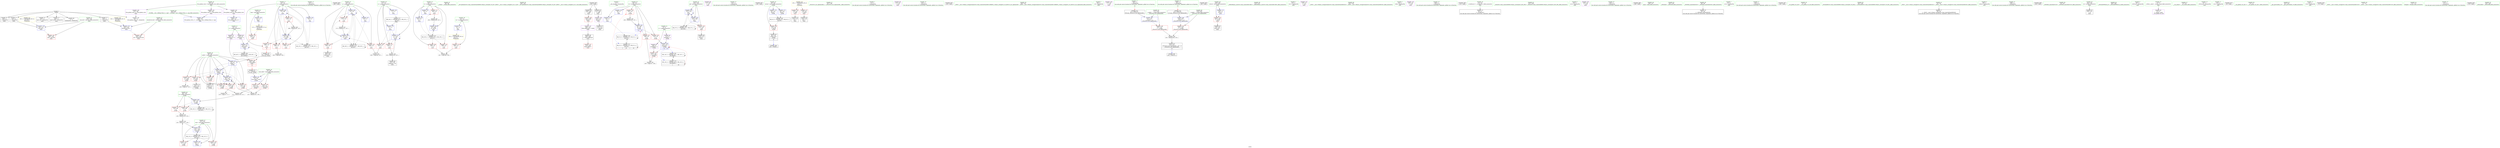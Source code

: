 digraph "SVFG" {
	label="SVFG";

	Node0x55aaa9dd0170 [shape=record,color=grey,label="{NodeID: 0\nNullPtr}"];
	Node0x55aaa9dd0170 -> Node0x55aaa9efd360[style=solid];
	Node0x55aaa9dd0170 -> Node0x55aaa9efd460[style=solid];
	Node0x55aaa9dd0170 -> Node0x55aaa9efd530[style=solid];
	Node0x55aaa9dd0170 -> Node0x55aaa9efd600[style=solid];
	Node0x55aaa9dd0170 -> Node0x55aaa9efd6d0[style=solid];
	Node0x55aaa9dd0170 -> Node0x55aaa9efd7a0[style=solid];
	Node0x55aaa9dd0170 -> Node0x55aaa9f03070[style=solid];
	Node0x55aaa9f09d70 [shape=record,color=grey,label="{NodeID: 263\n138 = cmp(137, 107, )\n}"];
	Node0x55aaa9f040e0 [shape=record,color=blue,label="{NodeID: 180\n15\<--246\ni\<--\nmain\n}"];
	Node0x55aaa9f040e0 -> Node0x55aaa9efbdf0[style=dashed];
	Node0x55aaa9f040e0 -> Node0x55aaa9efbec0[style=dashed];
	Node0x55aaa9f040e0 -> Node0x55aaa9f00a30[style=dashed];
	Node0x55aaa9f040e0 -> Node0x55aaa9f00b00[style=dashed];
	Node0x55aaa9f040e0 -> Node0x55aaa9f044f0[style=dashed];
	Node0x55aaa9f040e0 -> Node0x55aaa9f14290[style=dashed];
	Node0x55aaa9efb060 [shape=record,color=purple,label="{NodeID: 97\n263\<--23\narrayidx22\<--x\nmain\n}"];
	Node0x55aaa9efb060 -> Node0x55aaa9f02500[style=solid];
	Node0x55aaa9eed790 [shape=record,color=green,label="{NodeID: 14\n107\<--1\n\<--dummyObj\nCan only get source location for instruction, argument, global var or function.}"];
	Node0x55aaa9f31020 [shape=record,color=black,label="{NodeID: 360\n280 = PHI()\n}"];
	Node0x55aaa9f14790 [shape=record,color=black,label="{NodeID: 277\nMR_24V_2 = PHI(MR_24V_4, MR_24V_1, )\npts\{18 \}\n}"];
	Node0x55aaa9f14790 -> Node0x55aaa9f03cd0[style=dashed];
	Node0x55aaa9efbc50 [shape=record,color=red,label="{NodeID: 111\n293\<--10\n\<--ti\nmain\n}"];
	Node0x55aaa9efbc50 -> Node0x55aaa9f09a70[style=solid];
	Node0x55aaa9ef9c80 [shape=record,color=green,label="{NodeID: 28\n17\<--18\nn\<--n_field_insensitive\nGlob }"];
	Node0x55aaa9ef9c80 -> Node0x55aaa9f00bd0[style=solid];
	Node0x55aaa9ef9c80 -> Node0x55aaa9f00ca0[style=solid];
	Node0x55aaa9ef9c80 -> Node0x55aaa9f02a70[style=solid];
	Node0x55aaa9ef9c80 -> Node0x55aaa9f03cd0[style=solid];
	Node0x55aaa9ef9c80 -> Node0x55aaa9f03da0[style=solid];
	Node0x55aaa9f01250 [shape=record,color=red,label="{NodeID: 125\n271\<--25\n\<--j\nmain\n}"];
	Node0x55aaa9f01250 -> Node0x55aaa9f08cf0[style=solid];
	Node0x55aaa9efaa80 [shape=record,color=green,label="{NodeID: 42\n88\<--89\n_Z2okii\<--_Z2okii_field_insensitive\n}"];
	Node0x55aaa9f01db0 [shape=record,color=red,label="{NodeID: 139\n127\<--101\n\<--sum\n_Z2okii\n}"];
	Node0x55aaa9f01db0 -> Node0x55aaa9f08e70[style=solid];
	Node0x55aaa9efc6c0 [shape=record,color=green,label="{NodeID: 56\n184\<--185\n_ZSt7getlineIcSt11char_traitsIcESaIcEERSt13basic_istreamIT_T0_ES7_RNSt7__cxx1112basic_stringIS4_S5_T1_EE\<--_ZSt7getlineIcSt11char_traitsIcESaIcEERSt13basic_istreamIT_T0_ES7_RNSt7__cxx1112basic_stringIS4_S5_T1_EE_field_insensitive\n}"];
	Node0x55aaa9f1f100 [shape=record,color=yellow,style=double,label="{NodeID: 319\n27V_1 = ENCHI(MR_27V_0)\npts\{22 \}\nFun[main]}"];
	Node0x55aaa9f1f100 -> Node0x55aaa9f00fe0[style=dashed];
	Node0x55aaa9f02970 [shape=record,color=blue,label="{NodeID: 153\n15\<--11\ni\<--\nGlob }"];
	Node0x55aaa9f02970 -> Node0x55aaa9f14290[style=dashed];
	Node0x55aaa9efd460 [shape=record,color=black,label="{NodeID: 70\n226\<--3\n\<--dummyVal\nmain\n}"];
	Node0x55aaa9f03650 [shape=record,color=blue,label="{NodeID: 167\n101\<--128\nsum\<--add\n_Z2okii\n}"];
	Node0x55aaa9f03650 -> Node0x55aaa9f16f90[style=dashed];
	Node0x55aaa9efe050 [shape=record,color=black,label="{NodeID: 84\n206\<--205\n\<--call6\nmain\n}"];
	Node0x55aaa9efe050 -> Node0x55aaa9f02360[style=solid];
	Node0x55aaa9eec950 [shape=record,color=green,label="{NodeID: 1\n7\<--1\n__dso_handle\<--dummyObj\nGlob }"];
	Node0x55aaa9f09ef0 [shape=record,color=grey,label="{NodeID: 264\n149 = cmp(147, 148, )\n}"];
	Node0x55aaa9f041b0 [shape=record,color=blue,label="{NodeID: 181\n167\<--253\npd\<--\nmain\n}"];
	Node0x55aaa9f041b0 -> Node0x55aaa9f02290[style=dashed];
	Node0x55aaa9f041b0 -> Node0x55aaa9f041b0[style=dashed];
	Node0x55aaa9f041b0 -> Node0x55aaa9f04350[style=dashed];
	Node0x55aaa9f041b0 -> Node0x55aaa9f15690[style=dashed];
	Node0x55aaa9efb130 [shape=record,color=purple,label="{NodeID: 98\n171\<--30\n\<--.str\nmain\n}"];
	Node0x55aaa9eedc60 [shape=record,color=green,label="{NodeID: 15\n141\<--1\n\<--dummyObj\nCan only get source location for instruction, argument, global var or function.}"];
	Node0x55aaa9f310f0 [shape=record,color=black,label="{NodeID: 361\n180 = PHI()\n}"];
	Node0x55aaa9f14c90 [shape=record,color=black,label="{NodeID: 278\nMR_2V_3 = PHI(MR_2V_8, MR_2V_2, )\npts\{20 \}\n}"];
	Node0x55aaa9f14c90 -> Node0x55aaa9f12e90[style=dashed];
	Node0x55aaa9f14c90 -> Node0x55aaa9f14c90[style=dashed];
	Node0x55aaa9efbd20 [shape=record,color=red,label="{NodeID: 112\n190\<--13\n\<--ca\nmain\n}"];
	Node0x55aaa9efbd20 -> Node0x55aaa9f0a1f0[style=solid];
	Node0x55aaa9ef9d80 [shape=record,color=green,label="{NodeID: 29\n19\<--20\ntt\<--tt_field_insensitive\nGlob }"];
	Node0x55aaa9ef9d80 -> Node0x55aaa9f00d70[style=solid];
	Node0x55aaa9ef9d80 -> Node0x55aaa9f00e40[style=solid];
	Node0x55aaa9ef9d80 -> Node0x55aaa9f00f10[style=solid];
	Node0x55aaa9ef9d80 -> Node0x55aaa9f02b70[style=solid];
	Node0x55aaa9ef9d80 -> Node0x55aaa9f03310[style=solid];
	Node0x55aaa9ef9d80 -> Node0x55aaa9f03b30[style=solid];
	Node0x55aaa9f19690 [shape=record,color=black,label="{NodeID: 292\nMR_4V_3 = PHI(MR_4V_4, MR_4V_2, )\npts\{94 \}\n}"];
	Node0x55aaa9f19690 -> Node0x55aaa9f014c0[style=dashed];
	Node0x55aaa9f01320 [shape=record,color=red,label="{NodeID: 126\n170\<--34\n\<--stdin\nmain\n}"];
	Node0x55aaa9f01320 -> Node0x55aaa9efdeb0[style=solid];
	Node0x55aaa9efab80 [shape=record,color=green,label="{NodeID: 43\n93\<--94\nretval\<--retval_field_insensitive\n_Z2okii\n}"];
	Node0x55aaa9efab80 -> Node0x55aaa9f014c0[style=solid];
	Node0x55aaa9efab80 -> Node0x55aaa9f038c0[style=solid];
	Node0x55aaa9efab80 -> Node0x55aaa9f03990[style=solid];
	Node0x55aaa9f01e80 [shape=record,color=red,label="{NodeID: 140\n135\<--101\n\<--sum\n_Z2okii\n}"];
	Node0x55aaa9f01e80 -> Node0x55aaa9f037f0[style=solid];
	Node0x55aaa9efc7c0 [shape=record,color=green,label="{NodeID: 57\n197\<--198\n_ZStorSt13_Ios_OpenmodeS_\<--_ZStorSt13_Ios_OpenmodeS__field_insensitive\n}"];
	Node0x55aaa9f02a70 [shape=record,color=blue,label="{NodeID: 154\n17\<--11\nn\<--\nGlob }"];
	Node0x55aaa9f02a70 -> Node0x55aaa9f14790[style=dashed];
	Node0x55aaa9efd530 [shape=record,color=black,label="{NodeID: 71\n227\<--3\n\<--dummyVal\nmain\n}"];
	Node0x55aaa9efd530 -> Node0x55aaa9f03f40[style=solid];
	Node0x55aaa9f03720 [shape=record,color=blue,label="{NodeID: 168\n95\<--132\nr.addr\<--div\n_Z2okii\n}"];
	Node0x55aaa9f03720 -> Node0x55aaa9f01660[style=dashed];
	Node0x55aaa9f03720 -> Node0x55aaa9f01730[style=dashed];
	Node0x55aaa9f03720 -> Node0x55aaa9f01800[style=dashed];
	Node0x55aaa9f03720 -> Node0x55aaa9f03720[style=dashed];
	Node0x55aaa9f03720 -> Node0x55aaa9f037f0[style=dashed];
	Node0x55aaa9efe120 [shape=record,color=black,label="{NodeID: 85\n211\<--205\n\<--call6\nmain\n}"];
	Node0x55aaa9efe120 -> Node0x55aaa9efb9e0[style=solid];
	Node0x55aaa9eda210 [shape=record,color=green,label="{NodeID: 2\n11\<--1\n\<--dummyObj\nCan only get source location for instruction, argument, global var or function.}"];
	Node0x55aaa9f0a070 [shape=record,color=grey,label="{NodeID: 265\n258 = cmp(256, 257, )\n}"];
	Node0x55aaa9f04280 [shape=record,color=blue,label="{NodeID: 182\n25\<--107\nj\<--\nmain\n}"];
	Node0x55aaa9f04280 -> Node0x55aaa9f010b0[style=dashed];
	Node0x55aaa9f04280 -> Node0x55aaa9f01180[style=dashed];
	Node0x55aaa9f04280 -> Node0x55aaa9f01250[style=dashed];
	Node0x55aaa9f04280 -> Node0x55aaa9f04280[style=dashed];
	Node0x55aaa9f04280 -> Node0x55aaa9f04420[style=dashed];
	Node0x55aaa9f04280 -> Node0x55aaa9f15190[style=dashed];
	Node0x55aaa9efb200 [shape=record,color=purple,label="{NodeID: 99\n172\<--32\n\<--.str.2\nmain\n}"];
	Node0x55aaa9eedd30 [shape=record,color=green,label="{NodeID: 16\n152\<--1\n\<--dummyObj\nCan only get source location for instruction, argument, global var or function.}"];
	Node0x55aaa9f311c0 [shape=record,color=black,label="{NodeID: 362\n183 = PHI()\n}"];
	Node0x55aaa9f15190 [shape=record,color=black,label="{NodeID: 279\nMR_29V_2 = PHI(MR_29V_7, MR_29V_1, )\npts\{26 \}\n}"];
	Node0x55aaa9f15190 -> Node0x55aaa9f04280[style=dashed];
	Node0x55aaa9f15190 -> Node0x55aaa9f15190[style=dashed];
	Node0x55aaa9efbdf0 [shape=record,color=red,label="{NodeID: 113\n248\<--15\n\<--i\nmain\n}"];
	Node0x55aaa9efbdf0 -> Node0x55aaa9f09bf0[style=solid];
	Node0x55aaa9ef9e80 [shape=record,color=green,label="{NodeID: 30\n21\<--22\ntmp\<--tmp_field_insensitive\nGlob }"];
	Node0x55aaa9ef9e80 -> Node0x55aaa9f00fe0[style=solid];
	Node0x55aaa9ef9e80 -> Node0x55aaa9f02c70[style=solid];
	Node0x55aaa9f013f0 [shape=record,color=red,label="{NodeID: 127\n176\<--39\n\<--stdout\nmain\n}"];
	Node0x55aaa9f013f0 -> Node0x55aaa9efdf80[style=solid];
	Node0x55aaa9efac50 [shape=record,color=green,label="{NodeID: 44\n95\<--96\nr.addr\<--r.addr_field_insensitive\n_Z2okii\n}"];
	Node0x55aaa9efac50 -> Node0x55aaa9f01590[style=solid];
	Node0x55aaa9efac50 -> Node0x55aaa9f01660[style=solid];
	Node0x55aaa9efac50 -> Node0x55aaa9f01730[style=solid];
	Node0x55aaa9efac50 -> Node0x55aaa9f01800[style=solid];
	Node0x55aaa9efac50 -> Node0x55aaa9f018d0[style=solid];
	Node0x55aaa9efac50 -> Node0x55aaa9f019a0[style=solid];
	Node0x55aaa9efac50 -> Node0x55aaa9f03170[style=solid];
	Node0x55aaa9efac50 -> Node0x55aaa9f03720[style=solid];
	Node0x55aaa9efac50 -> Node0x55aaa9f037f0[style=solid];
	Node0x55aaa9f01f50 [shape=record,color=red,label="{NodeID: 141\n147\<--146\n\<--arrayidx3\n_Z2okii\n}"];
	Node0x55aaa9f01f50 -> Node0x55aaa9f09ef0[style=solid];
	Node0x55aaa9efc8c0 [shape=record,color=green,label="{NodeID: 58\n200\<--201\n_ZNSt7__cxx1118basic_stringstreamIcSt11char_traitsIcESaIcEEC1ERKNS_12basic_stringIcS2_S3_EESt13_Ios_Openmode\<--_ZNSt7__cxx1118basic_stringstreamIcSt11char_traitsIcESaIcEEC1ERKNS_12basic_stringIcS2_S3_EESt13_Ios_Openmode_field_insensitive\n}"];
	Node0x55aaa9f02b70 [shape=record,color=blue,label="{NodeID: 155\n19\<--11\ntt\<--\nGlob }"];
	Node0x55aaa9f02b70 -> Node0x55aaa9f03b30[style=dashed];
	Node0x55aaa9efd600 [shape=record,color=black,label="{NodeID: 72\n229\<--3\n\<--dummyVal\nmain\n}"];
	Node0x55aaa9efd600 -> Node0x55aaa9f04010[style=solid];
	Node0x55aaa9f08cf0 [shape=record,color=grey,label="{NodeID: 252\n272 = Binary(271, 107, )\n}"];
	Node0x55aaa9f08cf0 -> Node0x55aaa9f04420[style=solid];
	Node0x55aaa9f037f0 [shape=record,color=blue,label="{NodeID: 169\n95\<--135\nr.addr\<--\n_Z2okii\n}"];
	Node0x55aaa9f037f0 -> Node0x55aaa9f01590[style=dashed];
	Node0x55aaa9f037f0 -> Node0x55aaa9f01660[style=dashed];
	Node0x55aaa9f037f0 -> Node0x55aaa9f01730[style=dashed];
	Node0x55aaa9f037f0 -> Node0x55aaa9f01800[style=dashed];
	Node0x55aaa9f037f0 -> Node0x55aaa9f018d0[style=dashed];
	Node0x55aaa9f037f0 -> Node0x55aaa9f019a0[style=dashed];
	Node0x55aaa9f037f0 -> Node0x55aaa9f03720[style=dashed];
	Node0x55aaa9f037f0 -> Node0x55aaa9f037f0[style=dashed];
	Node0x55aaa9efe1f0 [shape=record,color=black,label="{NodeID: 86\n209\<--208\n\<--vbase.offset.ptr\nmain\n}"];
	Node0x55aaa9efe1f0 -> Node0x55aaa9f02430[style=solid];
	Node0x55aaa9eda2a0 [shape=record,color=green,label="{NodeID: 3\n30\<--1\n.str\<--dummyObj\nGlob }"];
	Node0x55aaa9f0a1f0 [shape=record,color=grey,label="{NodeID: 266\n191 = cmp(189, 190, )\n}"];
	Node0x55aaa9f04350 [shape=record,color=blue,label="{NodeID: 183\n167\<--268\npd\<--\nmain\n}"];
	Node0x55aaa9f04350 -> Node0x55aaa9f02290[style=dashed];
	Node0x55aaa9f04350 -> Node0x55aaa9f041b0[style=dashed];
	Node0x55aaa9f04350 -> Node0x55aaa9f15690[style=dashed];
	Node0x55aaa9efb2d0 [shape=record,color=purple,label="{NodeID: 100\n177\<--35\n\<--.str.3\nmain\n}"];
	Node0x55aaa9eede00 [shape=record,color=green,label="{NodeID: 17\n195\<--1\n\<--dummyObj\nCan only get source location for instruction, argument, global var or function.|{<s0>10}}"];
	Node0x55aaa9eede00:s0 -> Node0x55aaa9f31d00[style=solid,color=red];
	Node0x55aaa9f31290 [shape=record,color=black,label="{NodeID: 363\n193 = PHI()\n}"];
	Node0x55aaa9f15690 [shape=record,color=black,label="{NodeID: 280\nMR_37V_2 = PHI(MR_37V_7, MR_37V_1, )\npts\{168 \}\n}"];
	Node0x55aaa9f15690 -> Node0x55aaa9f041b0[style=dashed];
	Node0x55aaa9f15690 -> Node0x55aaa9f15690[style=dashed];
	Node0x55aaa9efbec0 [shape=record,color=red,label="{NodeID: 114\n260\<--15\n\<--i\nmain\n|{<s0>18}}"];
	Node0x55aaa9efbec0:s0 -> Node0x55aaa9f319f0[style=solid,color=red];
	Node0x55aaa9ef9f80 [shape=record,color=green,label="{NodeID: 31\n23\<--24\nx\<--x_field_insensitive\nGlob }"];
	Node0x55aaa9ef9f80 -> Node0x55aaa9efaf90[style=solid];
	Node0x55aaa9ef9f80 -> Node0x55aaa9efb060[style=solid];
	Node0x55aaa9f014c0 [shape=record,color=red,label="{NodeID: 128\n154\<--93\n\<--retval\n_Z2okii\n}"];
	Node0x55aaa9f014c0 -> Node0x55aaa9efdd10[style=solid];
	Node0x55aaa9efad20 [shape=record,color=green,label="{NodeID: 45\n97\<--98\nbase.addr\<--base.addr_field_insensitive\n_Z2okii\n}"];
	Node0x55aaa9efad20 -> Node0x55aaa9f01a70[style=solid];
	Node0x55aaa9efad20 -> Node0x55aaa9f01b40[style=solid];
	Node0x55aaa9efad20 -> Node0x55aaa9f03240[style=solid];
	Node0x55aaa9f02020 [shape=record,color=red,label="{NodeID: 142\n297\<--159\n\<--retval\nmain\n}"];
	Node0x55aaa9f02020 -> Node0x55aaa9efe600[style=solid];
	Node0x55aaa9efc9c0 [shape=record,color=green,label="{NodeID: 59\n215\<--216\n_ZNKSt9basic_iosIcSt11char_traitsIcEEcvbEv\<--_ZNKSt9basic_iosIcSt11char_traitsIcEEcvbEv_field_insensitive\n}"];
	Node0x55aaa9f1f3a0 [shape=record,color=yellow,style=double,label="{NodeID: 322\n33V_1 = ENCHI(MR_33V_0)\npts\{164 \}\nFun[main]}"];
	Node0x55aaa9f1f3a0 -> Node0x55aaa9f03f40[style=dashed];
	Node0x55aaa9f02c70 [shape=record,color=blue,label="{NodeID: 156\n21\<--11\ntmp\<--\nGlob }"];
	Node0x55aaa9f02c70 -> Node0x55aaa9f1f100[style=dashed];
	Node0x55aaa9efd6d0 [shape=record,color=black,label="{NodeID: 73\n301\<--3\nlpad.val\<--dummyVal\nmain\n}"];
	Node0x55aaa9f08e70 [shape=record,color=grey,label="{NodeID: 253\n128 = Binary(127, 126, )\n}"];
	Node0x55aaa9f08e70 -> Node0x55aaa9f03650[style=solid];
	Node0x55aaa9f038c0 [shape=record,color=blue,label="{NodeID: 170\n93\<--141\nretval\<--\n_Z2okii\n}"];
	Node0x55aaa9f038c0 -> Node0x55aaa9f19690[style=dashed];
	Node0x55aaa9efe2c0 [shape=record,color=black,label="{NodeID: 87\n213\<--212\n\<--add.ptr\nmain\n}"];
	Node0x55aaa9eec710 [shape=record,color=green,label="{NodeID: 4\n32\<--1\n.str.2\<--dummyObj\nGlob }"];
	Node0x55aaa9f0a370 [shape=record,color=grey,label="{NodeID: 267\n118 = cmp(117, 11, )\n}"];
	Node0x55aaa9f04420 [shape=record,color=blue,label="{NodeID: 184\n25\<--272\nj\<--inc25\nmain\n}"];
	Node0x55aaa9f04420 -> Node0x55aaa9f010b0[style=dashed];
	Node0x55aaa9f04420 -> Node0x55aaa9f01180[style=dashed];
	Node0x55aaa9f04420 -> Node0x55aaa9f01250[style=dashed];
	Node0x55aaa9f04420 -> Node0x55aaa9f04280[style=dashed];
	Node0x55aaa9f04420 -> Node0x55aaa9f04420[style=dashed];
	Node0x55aaa9f04420 -> Node0x55aaa9f15190[style=dashed];
	Node0x55aaa9efb3a0 [shape=record,color=purple,label="{NodeID: 101\n178\<--37\n\<--.str.4\nmain\n}"];
	Node0x55aaa9eeded0 [shape=record,color=green,label="{NodeID: 18\n196\<--1\n\<--dummyObj\nCan only get source location for instruction, argument, global var or function.|{<s0>10}}"];
	Node0x55aaa9eeded0:s0 -> Node0x55aaa9f31e40[style=solid,color=red];
	Node0x55aaa9f31390 [shape=record,color=black,label="{NodeID: 364\n194 = PHI(314, )\n}"];
	Node0x55aaa9f15b90 [shape=record,color=black,label="{NodeID: 281\nMR_14V_2 = PHI(MR_14V_7, MR_14V_1, )\npts\{90000 \}\n}"];
	Node0x55aaa9f15b90 -> Node0x55aaa9f13890[style=dashed];
	Node0x55aaa9f15b90 -> Node0x55aaa9f15b90[style=dashed];
	Node0x55aaa9f00a30 [shape=record,color=red,label="{NodeID: 115\n278\<--15\n\<--i\nmain\n}"];
	Node0x55aaa9efa080 [shape=record,color=green,label="{NodeID: 32\n25\<--26\nj\<--j_field_insensitive\nGlob }"];
	Node0x55aaa9efa080 -> Node0x55aaa9f010b0[style=solid];
	Node0x55aaa9efa080 -> Node0x55aaa9f01180[style=solid];
	Node0x55aaa9efa080 -> Node0x55aaa9f01250[style=solid];
	Node0x55aaa9efa080 -> Node0x55aaa9f02d70[style=solid];
	Node0x55aaa9efa080 -> Node0x55aaa9f04280[style=solid];
	Node0x55aaa9efa080 -> Node0x55aaa9f04420[style=solid];
	Node0x55aaa9f01590 [shape=record,color=red,label="{NodeID: 129\n111\<--95\n\<--r.addr\n_Z2okii\n}"];
	Node0x55aaa9f01590 -> Node0x55aaa9efdb70[style=solid];
	Node0x55aaa9efadf0 [shape=record,color=green,label="{NodeID: 46\n99\<--100\nk\<--k_field_insensitive\n_Z2okii\n}"];
	Node0x55aaa9efadf0 -> Node0x55aaa9f01c10[style=solid];
	Node0x55aaa9efadf0 -> Node0x55aaa9f01ce0[style=solid];
	Node0x55aaa9efadf0 -> Node0x55aaa9f03580[style=solid];
	Node0x55aaa9f020f0 [shape=record,color=red,label="{NodeID: 143\n299\<--163\nexn\<--exn.slot\nmain\n}"];
	Node0x55aaa9efcac0 [shape=record,color=green,label="{NodeID: 60\n232\<--233\n_ZNSt7__cxx1118basic_stringstreamIcSt11char_traitsIcESaIcEED1Ev\<--_ZNSt7__cxx1118basic_stringstreamIcSt11char_traitsIcESaIcEED1Ev_field_insensitive\n}"];
	Node0x55aaa9f1f480 [shape=record,color=yellow,style=double,label="{NodeID: 323\n35V_1 = ENCHI(MR_35V_0)\npts\{166 \}\nFun[main]}"];
	Node0x55aaa9f1f480 -> Node0x55aaa9f04010[style=dashed];
	Node0x55aaa9f02d70 [shape=record,color=blue,label="{NodeID: 157\n25\<--11\nj\<--\nGlob }"];
	Node0x55aaa9f02d70 -> Node0x55aaa9f15190[style=dashed];
	Node0x55aaa9efd7a0 [shape=record,color=black,label="{NodeID: 74\n302\<--3\nlpad.val38\<--dummyVal\nmain\n}"];
	Node0x55aaa9f08ff0 [shape=record,color=grey,label="{NodeID: 254\n122 = Binary(120, 121, )\n}"];
	Node0x55aaa9f08ff0 -> Node0x55aaa9f03580[style=solid];
	Node0x55aaa9f03990 [shape=record,color=blue,label="{NodeID: 171\n93\<--152\nretval\<--\n_Z2okii\n}"];
	Node0x55aaa9f03990 -> Node0x55aaa9f19690[style=dashed];
	Node0x55aaa9efe390 [shape=record,color=black,label="{NodeID: 88\n222\<--220\nidxprom\<--inc\nmain\n}"];
	Node0x55aaa9eec7a0 [shape=record,color=green,label="{NodeID: 5\n34\<--1\nstdin\<--dummyObj\nGlob }"];
	Node0x55aaa9f044f0 [shape=record,color=blue,label="{NodeID: 185\n15\<--288\ni\<--inc33\nmain\n}"];
	Node0x55aaa9f044f0 -> Node0x55aaa9efbdf0[style=dashed];
	Node0x55aaa9f044f0 -> Node0x55aaa9efbec0[style=dashed];
	Node0x55aaa9f044f0 -> Node0x55aaa9f00a30[style=dashed];
	Node0x55aaa9f044f0 -> Node0x55aaa9f00b00[style=dashed];
	Node0x55aaa9f044f0 -> Node0x55aaa9f044f0[style=dashed];
	Node0x55aaa9f044f0 -> Node0x55aaa9f14290[style=dashed];
	Node0x55aaa9efb470 [shape=record,color=purple,label="{NodeID: 102\n235\<--42\n\<--.str.5\nmain\n}"];
	Node0x55aaa9ef9540 [shape=record,color=green,label="{NodeID: 19\n246\<--1\n\<--dummyObj\nCan only get source location for instruction, argument, global var or function.}"];
	Node0x55aaa9f31580 [shape=record,color=black,label="{NodeID: 365\n214 = PHI()\n}"];
	Node0x55aaa9f16090 [shape=record,color=black,label="{NodeID: 282\nMR_40V_2 = PHI(MR_40V_3, MR_40V_1, )\npts\{240000 \}\n}"];
	Node0x55aaa9f16090 -> Node0x55aaa9f02500[style=dashed];
	Node0x55aaa9f16090 -> Node0x55aaa9f03e70[style=dashed];
	Node0x55aaa9f16090 -> Node0x55aaa9f16090[style=dashed];
	Node0x55aaa9f00b00 [shape=record,color=red,label="{NodeID: 116\n287\<--15\n\<--i\nmain\n}"];
	Node0x55aaa9f00b00 -> Node0x55aaa9f098f0[style=solid];
	Node0x55aaa9efa180 [shape=record,color=green,label="{NodeID: 33\n27\<--29\n_Z1sB5cxx11\<--_Z1sB5cxx11_field_insensitive\nGlob }"];
	Node0x55aaa9efa180 -> Node0x55aaa9efd870[style=solid];
	Node0x55aaa9f01660 [shape=record,color=red,label="{NodeID: 130\n117\<--95\n\<--r.addr\n_Z2okii\n}"];
	Node0x55aaa9f01660 -> Node0x55aaa9f0a370[style=solid];
	Node0x55aaa9efaec0 [shape=record,color=green,label="{NodeID: 47\n101\<--102\nsum\<--sum_field_insensitive\n_Z2okii\n}"];
	Node0x55aaa9efaec0 -> Node0x55aaa9f01db0[style=solid];
	Node0x55aaa9efaec0 -> Node0x55aaa9f01e80[style=solid];
	Node0x55aaa9efaec0 -> Node0x55aaa9f034b0[style=solid];
	Node0x55aaa9efaec0 -> Node0x55aaa9f03650[style=solid];
	Node0x55aaa9f021c0 [shape=record,color=red,label="{NodeID: 144\n300\<--165\nsel\<--ehselector.slot\nmain\n}"];
	Node0x55aaa9efcbc0 [shape=record,color=green,label="{NodeID: 61\n237\<--238\n_ZStlsISt11char_traitsIcEERSt13basic_ostreamIcT_ES5_PKc\<--_ZStlsISt11char_traitsIcEERSt13basic_ostreamIcT_ES5_PKc_field_insensitive\n}"];
	Node0x55aaa9f02e70 [shape=record,color=blue,label="{NodeID: 158\n355\<--47\nllvm.global_ctors_0\<--\nGlob }"];
	Node0x55aaa9efd870 [shape=record,color=black,label="{NodeID: 75\n28\<--27\n\<--_Z1sB5cxx11\nCan only get source location for instruction, argument, global var or function.}"];
	Node0x55aaa9f09170 [shape=record,color=grey,label="{NodeID: 255\n126 = Binary(124, 125, )\n}"];
	Node0x55aaa9f09170 -> Node0x55aaa9f08e70[style=solid];
	Node0x55aaa9f03a60 [shape=record,color=blue,label="{NodeID: 172\n159\<--11\nretval\<--\nmain\n}"];
	Node0x55aaa9f03a60 -> Node0x55aaa9f02020[style=dashed];
	Node0x55aaa9efe460 [shape=record,color=black,label="{NodeID: 89\n262\<--261\nidxprom21\<--\nmain\n}"];
	Node0x55aaa9eed940 [shape=record,color=green,label="{NodeID: 6\n35\<--1\n.str.3\<--dummyObj\nGlob }"];
	Node0x55aaa9f045c0 [shape=record,color=blue,label="{NodeID: 186\n10\<--294\nti\<--inc36\nmain\n}"];
	Node0x55aaa9f045c0 -> Node0x55aaa9f13d90[style=dashed];
	Node0x55aaa9efb540 [shape=record,color=purple,label="{NodeID: 103\n243\<--44\n\<--.str.6\nmain\n}"];
	Node0x55aaa9ef95d0 [shape=record,color=green,label="{NodeID: 20\n250\<--1\n\<--dummyObj\nCan only get source location for instruction, argument, global var or function.}"];
	Node0x55aaa9f31650 [shape=record,color=black,label="{NodeID: 366\n236 = PHI()\n}"];
	Node0x55aaa9f00bd0 [shape=record,color=red,label="{NodeID: 117\n219\<--17\n\<--n\nmain\n}"];
	Node0x55aaa9f00bd0 -> Node0x55aaa9f092f0[style=solid];
	Node0x55aaa9efa280 [shape=record,color=green,label="{NodeID: 34\n46\<--50\nllvm.global_ctors\<--llvm.global_ctors_field_insensitive\nGlob }"];
	Node0x55aaa9efa280 -> Node0x55aaa9efb610[style=solid];
	Node0x55aaa9efa280 -> Node0x55aaa9efb710[style=solid];
	Node0x55aaa9efa280 -> Node0x55aaa9efb810[style=solid];
	Node0x55aaa9f01730 [shape=record,color=red,label="{NodeID: 131\n120\<--95\n\<--r.addr\n_Z2okii\n}"];
	Node0x55aaa9f01730 -> Node0x55aaa9f08ff0[style=solid];
	Node0x55aaa9efbfb0 [shape=record,color=green,label="{NodeID: 48\n156\<--157\nmain\<--main_field_insensitive\n}"];
	Node0x55aaa9f02290 [shape=record,color=red,label="{NodeID: 145\n275\<--167\n\<--pd\nmain\n}"];
	Node0x55aaa9f02290 -> Node0x55aaa9efe530[style=solid];
	Node0x55aaa9efccc0 [shape=record,color=green,label="{NodeID: 62\n241\<--242\n_ZNSolsEi\<--_ZNSolsEi_field_insensitive\n}"];
	Node0x55aaa9f02f70 [shape=record,color=blue,label="{NodeID: 159\n356\<--48\nllvm.global_ctors_1\<--_GLOBAL__sub_I_Qifeng.Chen_0_1.cpp\nGlob }"];
	Node0x55aaa9efd970 [shape=record,color=black,label="{NodeID: 76\n59\<--60\n\<--_ZNSt8ios_base4InitD1Ev\nCan only get source location for instruction, argument, global var or function.}"];
	Node0x55aaa9f092f0 [shape=record,color=grey,label="{NodeID: 256\n220 = Binary(219, 107, )\n}"];
	Node0x55aaa9f092f0 -> Node0x55aaa9efe390[style=solid];
	Node0x55aaa9f092f0 -> Node0x55aaa9f03da0[style=solid];
	Node0x55aaa9f03b30 [shape=record,color=blue,label="{NodeID: 173\n19\<--11\ntt\<--\nmain\n}"];
	Node0x55aaa9f03b30 -> Node0x55aaa9f14c90[style=dashed];
	Node0x55aaa9efe530 [shape=record,color=black,label="{NodeID: 90\n276\<--275\ntobool\<--\nmain\n}"];
	Node0x55aaa9eed9d0 [shape=record,color=green,label="{NodeID: 7\n37\<--1\n.str.4\<--dummyObj\nGlob }"];
	Node0x55aaa9f04690 [shape=record,color=blue,label="{NodeID: 187\n317\<--315\n__a.addr\<--__a\n_ZStorSt13_Ios_OpenmodeS_\n}"];
	Node0x55aaa9f04690 -> Node0x55aaa9f025d0[style=dashed];
	Node0x55aaa9efb610 [shape=record,color=purple,label="{NodeID: 104\n355\<--46\nllvm.global_ctors_0\<--llvm.global_ctors\nGlob }"];
	Node0x55aaa9efb610 -> Node0x55aaa9f02e70[style=solid];
	Node0x55aaa9ef9660 [shape=record,color=green,label="{NodeID: 21\n253\<--1\n\<--dummyObj\nCan only get source location for instruction, argument, global var or function.}"];
	Node0x55aaa9f31720 [shape=record,color=black,label="{NodeID: 367\n240 = PHI()\n}"];
	Node0x55aaa9f16a90 [shape=record,color=black,label="{NodeID: 284\nMR_10V_3 = PHI(MR_10V_4, MR_10V_2, )\npts\{100 \}\n}"];
	Node0x55aaa9f16a90 -> Node0x55aaa9f03580[style=dashed];
	Node0x55aaa9f16a90 -> Node0x55aaa9f16a90[style=dashed];
	Node0x55aaa9f00ca0 [shape=record,color=red,label="{NodeID: 118\n257\<--17\n\<--n\nmain\n}"];
	Node0x55aaa9f00ca0 -> Node0x55aaa9f0a070[style=solid];
	Node0x55aaa9efa380 [shape=record,color=green,label="{NodeID: 35\n51\<--52\n__cxx_global_var_init\<--__cxx_global_var_init_field_insensitive\n}"];
	Node0x55aaa9f01800 [shape=record,color=red,label="{NodeID: 132\n131\<--95\n\<--r.addr\n_Z2okii\n}"];
	Node0x55aaa9f01800 -> Node0x55aaa9f09470[style=solid];
	Node0x55aaa9efc0b0 [shape=record,color=green,label="{NodeID: 49\n159\<--160\nretval\<--retval_field_insensitive\nmain\n}"];
	Node0x55aaa9efc0b0 -> Node0x55aaa9f02020[style=solid];
	Node0x55aaa9efc0b0 -> Node0x55aaa9f03a60[style=solid];
	Node0x55aaa9f02360 [shape=record,color=red,label="{NodeID: 146\n207\<--206\nvtable\<--\nmain\n}"];
	Node0x55aaa9f02360 -> Node0x55aaa9efb910[style=solid];
	Node0x55aaa9efcdc0 [shape=record,color=green,label="{NodeID: 63\n281\<--282\n_ZSt4endlIcSt11char_traitsIcEERSt13basic_ostreamIT_T0_ES6_\<--_ZSt4endlIcSt11char_traitsIcEERSt13basic_ostreamIT_T0_ES6__field_insensitive\n}"];
	Node0x55aaa9f03070 [shape=record,color=blue, style = dotted,label="{NodeID: 160\n357\<--3\nllvm.global_ctors_2\<--dummyVal\nGlob }"];
	Node0x55aaa9efda70 [shape=record,color=black,label="{NodeID: 77\n80\<--81\n\<--_ZNSt7__cxx1112basic_stringIcSt11char_traitsIcESaIcEED1Ev\nCan only get source location for instruction, argument, global var or function.}"];
	Node0x55aaa9f09470 [shape=record,color=grey,label="{NodeID: 257\n132 = Binary(131, 130, )\n}"];
	Node0x55aaa9f09470 -> Node0x55aaa9f03720[style=solid];
	Node0x55aaa9f03c00 [shape=record,color=blue,label="{NodeID: 174\n10\<--107\nti\<--\nmain\n}"];
	Node0x55aaa9f03c00 -> Node0x55aaa9f13d90[style=dashed];
	Node0x55aaa9efe600 [shape=record,color=black,label="{NodeID: 91\n158\<--297\nmain_ret\<--\nmain\n}"];
	Node0x55aaa9eda570 [shape=record,color=green,label="{NodeID: 8\n39\<--1\nstdout\<--dummyObj\nGlob }"];
	Node0x55aaa9f04760 [shape=record,color=blue,label="{NodeID: 188\n319\<--316\n__b.addr\<--__b\n_ZStorSt13_Ios_OpenmodeS_\n}"];
	Node0x55aaa9f04760 -> Node0x55aaa9f026a0[style=dashed];
	Node0x55aaa9efb710 [shape=record,color=purple,label="{NodeID: 105\n356\<--46\nllvm.global_ctors_1\<--llvm.global_ctors\nGlob }"];
	Node0x55aaa9efb710 -> Node0x55aaa9f02f70[style=solid];
	Node0x55aaa9ef96f0 [shape=record,color=green,label="{NodeID: 22\n268\<--1\n\<--dummyObj\nCan only get source location for instruction, argument, global var or function.}"];
	Node0x55aaa9f317f0 [shape=record,color=black,label="{NodeID: 368\n244 = PHI()\n}"];
	Node0x55aaa9f16f90 [shape=record,color=black,label="{NodeID: 285\nMR_12V_4 = PHI(MR_12V_5, MR_12V_3, )\npts\{102 \}\n}"];
	Node0x55aaa9f16f90 -> Node0x55aaa9f01db0[style=dashed];
	Node0x55aaa9f16f90 -> Node0x55aaa9f01e80[style=dashed];
	Node0x55aaa9f16f90 -> Node0x55aaa9f034b0[style=dashed];
	Node0x55aaa9f16f90 -> Node0x55aaa9f03650[style=dashed];
	Node0x55aaa9f00d70 [shape=record,color=red,label="{NodeID: 119\n105\<--19\n\<--tt\n_Z2okii\n}"];
	Node0x55aaa9f00d70 -> Node0x55aaa9f09770[style=solid];
	Node0x55aaa9efa480 [shape=record,color=green,label="{NodeID: 36\n55\<--56\n_ZNSt8ios_base4InitC1Ev\<--_ZNSt8ios_base4InitC1Ev_field_insensitive\n}"];
	Node0x55aaa9f018d0 [shape=record,color=red,label="{NodeID: 133\n137\<--95\n\<--r.addr\n_Z2okii\n}"];
	Node0x55aaa9f018d0 -> Node0x55aaa9f09d70[style=solid];
	Node0x55aaa9efc180 [shape=record,color=green,label="{NodeID: 50\n161\<--162\nin\<--in_field_insensitive\nmain\n}"];
	Node0x55aaa9efc180 -> Node0x55aaa9efdde0[style=solid];
	Node0x55aaa9f1eb90 [shape=record,color=yellow,style=double,label="{NodeID: 313\n16V_1 = ENCHI(MR_16V_0)\npts\{1 \}\nFun[main]}"];
	Node0x55aaa9f1eb90 -> Node0x55aaa9f01320[style=dashed];
	Node0x55aaa9f1eb90 -> Node0x55aaa9f013f0[style=dashed];
	Node0x55aaa9f02430 [shape=record,color=red,label="{NodeID: 147\n210\<--209\nvbase.offset\<--\nmain\n}"];
	Node0x55aaa9efcec0 [shape=record,color=green,label="{NodeID: 64\n283\<--284\n_ZNSolsEPFRSoS_E\<--_ZNSolsEPFRSoS_E_field_insensitive\n}"];
	Node0x55aaa9f03170 [shape=record,color=blue,label="{NodeID: 161\n95\<--91\nr.addr\<--r\n_Z2okii\n}"];
	Node0x55aaa9f03170 -> Node0x55aaa9f01590[style=dashed];
	Node0x55aaa9f03170 -> Node0x55aaa9f01660[style=dashed];
	Node0x55aaa9f03170 -> Node0x55aaa9f01730[style=dashed];
	Node0x55aaa9f03170 -> Node0x55aaa9f01800[style=dashed];
	Node0x55aaa9f03170 -> Node0x55aaa9f03720[style=dashed];
	Node0x55aaa9f03170 -> Node0x55aaa9f037f0[style=dashed];
	Node0x55aaa9efdb70 [shape=record,color=black,label="{NodeID: 78\n112\<--111\nidxprom\<--\n_Z2okii\n}"];
	Node0x55aaa9f095f0 [shape=record,color=grey,label="{NodeID: 258\n325 = Binary(323, 324, )\n}"];
	Node0x55aaa9f095f0 -> Node0x55aaa9efe6d0[style=solid];
	Node0x55aaa9f03cd0 [shape=record,color=blue,label="{NodeID: 175\n17\<--11\nn\<--\nmain\n}"];
	Node0x55aaa9f03cd0 -> Node0x55aaa9f00bd0[style=dashed];
	Node0x55aaa9f03cd0 -> Node0x55aaa9f00ca0[style=dashed];
	Node0x55aaa9f03cd0 -> Node0x55aaa9f03da0[style=dashed];
	Node0x55aaa9f03cd0 -> Node0x55aaa9f14790[style=dashed];
	Node0x55aaa9efe6d0 [shape=record,color=black,label="{NodeID: 92\n314\<--325\n_ZStorSt13_Ios_OpenmodeS__ret\<--or\n_ZStorSt13_Ios_OpenmodeS_\n|{<s0>10}}"];
	Node0x55aaa9efe6d0:s0 -> Node0x55aaa9f31390[style=solid,color=blue];
	Node0x55aaa9eda600 [shape=record,color=green,label="{NodeID: 9\n40\<--1\n_ZSt3cin\<--dummyObj\nGlob }"];
	Node0x55aaa9f12e90 [shape=record,color=black,label="{NodeID: 272\nMR_2V_5 = PHI(MR_2V_6, MR_2V_4, )\npts\{20 \}\n|{|<s2>18|<s3>18}}"];
	Node0x55aaa9f12e90 -> Node0x55aaa9f12e90[style=dashed];
	Node0x55aaa9f12e90 -> Node0x55aaa9f14c90[style=dashed];
	Node0x55aaa9f12e90:s2 -> Node0x55aaa9f00d70[style=dashed,color=red];
	Node0x55aaa9f12e90:s3 -> Node0x55aaa9f03310[style=dashed,color=red];
	Node0x55aaa9efb810 [shape=record,color=purple,label="{NodeID: 106\n357\<--46\nllvm.global_ctors_2\<--llvm.global_ctors\nGlob }"];
	Node0x55aaa9efb810 -> Node0x55aaa9f03070[style=solid];
	Node0x55aaa9ef9780 [shape=record,color=green,label="{NodeID: 23\n4\<--6\n_ZStL8__ioinit\<--_ZStL8__ioinit_field_insensitive\nGlob }"];
	Node0x55aaa9ef9780 -> Node0x55aaa9efe7a0[style=solid];
	Node0x55aaa9f318c0 [shape=record,color=black,label="{NodeID: 369\n265 = PHI(90, )\n}"];
	Node0x55aaa9f00e40 [shape=record,color=red,label="{NodeID: 120\n110\<--19\n\<--tt\n_Z2okii\n}"];
	Node0x55aaa9f00e40 -> Node0x55aaa9f033e0[style=solid];
	Node0x55aaa9efa580 [shape=record,color=green,label="{NodeID: 37\n61\<--62\n__cxa_atexit\<--__cxa_atexit_field_insensitive\n}"];
	Node0x55aaa9f019a0 [shape=record,color=red,label="{NodeID: 134\n144\<--95\n\<--r.addr\n_Z2okii\n}"];
	Node0x55aaa9f019a0 -> Node0x55aaa9efdc40[style=solid];
	Node0x55aaa9efc250 [shape=record,color=green,label="{NodeID: 51\n163\<--164\nexn.slot\<--exn.slot_field_insensitive\nmain\n}"];
	Node0x55aaa9efc250 -> Node0x55aaa9f020f0[style=solid];
	Node0x55aaa9efc250 -> Node0x55aaa9f03f40[style=solid];
	Node0x55aaa9f02500 [shape=record,color=red,label="{NodeID: 148\n264\<--263\n\<--arrayidx22\nmain\n|{<s0>18}}"];
	Node0x55aaa9f02500:s0 -> Node0x55aaa9f31bc0[style=solid,color=red];
	Node0x55aaa9efcfc0 [shape=record,color=green,label="{NodeID: 65\n317\<--318\n__a.addr\<--__a.addr_field_insensitive\n_ZStorSt13_Ios_OpenmodeS_\n}"];
	Node0x55aaa9efcfc0 -> Node0x55aaa9f025d0[style=solid];
	Node0x55aaa9efcfc0 -> Node0x55aaa9f04690[style=solid];
	Node0x55aaa9f03240 [shape=record,color=blue,label="{NodeID: 162\n97\<--92\nbase.addr\<--base\n_Z2okii\n}"];
	Node0x55aaa9f03240 -> Node0x55aaa9f01a70[style=dashed];
	Node0x55aaa9f03240 -> Node0x55aaa9f01b40[style=dashed];
	Node0x55aaa9efdc40 [shape=record,color=black,label="{NodeID: 79\n145\<--144\nidxprom2\<--\n_Z2okii\n}"];
	Node0x55aaa9f09770 [shape=record,color=grey,label="{NodeID: 259\n106 = Binary(105, 107, )\n}"];
	Node0x55aaa9f09770 -> Node0x55aaa9f03310[style=solid];
	Node0x55aaa9f03da0 [shape=record,color=blue,label="{NodeID: 176\n17\<--220\nn\<--inc\nmain\n}"];
	Node0x55aaa9f03da0 -> Node0x55aaa9f00bd0[style=dashed];
	Node0x55aaa9f03da0 -> Node0x55aaa9f00ca0[style=dashed];
	Node0x55aaa9f03da0 -> Node0x55aaa9f03da0[style=dashed];
	Node0x55aaa9f03da0 -> Node0x55aaa9f14790[style=dashed];
	Node0x55aaa9efe7a0 [shape=record,color=purple,label="{NodeID: 93\n57\<--4\n\<--_ZStL8__ioinit\n__cxx_global_var_init\n}"];
	Node0x55aaa9eda690 [shape=record,color=green,label="{NodeID: 10\n41\<--1\n_ZSt4cout\<--dummyObj\nGlob }"];
	Node0x55aaa9f2f620 [shape=record,color=black,label="{NodeID: 356\n205 = PHI()\n}"];
	Node0x55aaa9f2f620 -> Node0x55aaa9efe050[style=solid];
	Node0x55aaa9f2f620 -> Node0x55aaa9efe120[style=solid];
	Node0x55aaa9efb910 [shape=record,color=purple,label="{NodeID: 107\n208\<--207\nvbase.offset.ptr\<--vtable\nmain\n}"];
	Node0x55aaa9efb910 -> Node0x55aaa9efe1f0[style=solid];
	Node0x55aaa9ef9880 [shape=record,color=green,label="{NodeID: 24\n8\<--9\nu\<--u_field_insensitive\nGlob }"];
	Node0x55aaa9ef9880 -> Node0x55aaa9efe870[style=solid];
	Node0x55aaa9ef9880 -> Node0x55aaa9efe940[style=solid];
	Node0x55aaa9f319f0 [shape=record,color=black,label="{NodeID: 370\n91 = PHI(260, )\n0th arg _Z2okii }"];
	Node0x55aaa9f319f0 -> Node0x55aaa9f03170[style=solid];
	Node0x55aaa9f00f10 [shape=record,color=red,label="{NodeID: 121\n148\<--19\n\<--tt\n_Z2okii\n}"];
	Node0x55aaa9f00f10 -> Node0x55aaa9f09ef0[style=solid];
	Node0x55aaa9efa680 [shape=record,color=green,label="{NodeID: 38\n60\<--66\n_ZNSt8ios_base4InitD1Ev\<--_ZNSt8ios_base4InitD1Ev_field_insensitive\n}"];
	Node0x55aaa9efa680 -> Node0x55aaa9efd970[style=solid];
	Node0x55aaa9f01a70 [shape=record,color=red,label="{NodeID: 135\n121\<--97\n\<--base.addr\n_Z2okii\n}"];
	Node0x55aaa9f01a70 -> Node0x55aaa9f08ff0[style=solid];
	Node0x55aaa9efc320 [shape=record,color=green,label="{NodeID: 52\n165\<--166\nehselector.slot\<--ehselector.slot_field_insensitive\nmain\n}"];
	Node0x55aaa9efc320 -> Node0x55aaa9f021c0[style=solid];
	Node0x55aaa9efc320 -> Node0x55aaa9f04010[style=solid];
	Node0x55aaa9f1ed80 [shape=record,color=yellow,style=double,label="{NodeID: 315\n20V_1 = ENCHI(MR_20V_0)\npts\{14 \}\nFun[main]}"];
	Node0x55aaa9f1ed80 -> Node0x55aaa9efbd20[style=dashed];
	Node0x55aaa9f025d0 [shape=record,color=red,label="{NodeID: 149\n323\<--317\n\<--__a.addr\n_ZStorSt13_Ios_OpenmodeS_\n}"];
	Node0x55aaa9f025d0 -> Node0x55aaa9f095f0[style=solid];
	Node0x55aaa9efd090 [shape=record,color=green,label="{NodeID: 66\n319\<--320\n__b.addr\<--__b.addr_field_insensitive\n_ZStorSt13_Ios_OpenmodeS_\n}"];
	Node0x55aaa9efd090 -> Node0x55aaa9f026a0[style=solid];
	Node0x55aaa9efd090 -> Node0x55aaa9f04760[style=solid];
	Node0x55aaa9f03310 [shape=record,color=blue,label="{NodeID: 163\n19\<--106\ntt\<--inc\n_Z2okii\n|{|<s2>18|<s3>18}}"];
	Node0x55aaa9f03310 -> Node0x55aaa9f00e40[style=dashed];
	Node0x55aaa9f03310 -> Node0x55aaa9f00f10[style=dashed];
	Node0x55aaa9f03310:s2 -> Node0x55aaa9f12e90[style=dashed,color=blue];
	Node0x55aaa9f03310:s3 -> Node0x55aaa9f14c90[style=dashed,color=blue];
	Node0x55aaa9efdd10 [shape=record,color=black,label="{NodeID: 80\n90\<--154\n_Z2okii_ret\<--\n_Z2okii\n|{<s0>18}}"];
	Node0x55aaa9efdd10:s0 -> Node0x55aaa9f318c0[style=solid,color=blue];
	Node0x55aaa9f098f0 [shape=record,color=grey,label="{NodeID: 260\n288 = Binary(287, 107, )\n}"];
	Node0x55aaa9f098f0 -> Node0x55aaa9f044f0[style=solid];
	Node0x55aaa9f03e70 [shape=record,color=blue,label="{NodeID: 177\n223\<--218\narrayidx\<--\nmain\n}"];
	Node0x55aaa9f03e70 -> Node0x55aaa9f02500[style=dashed];
	Node0x55aaa9f03e70 -> Node0x55aaa9f03e70[style=dashed];
	Node0x55aaa9f03e70 -> Node0x55aaa9f16090[style=dashed];
	Node0x55aaa9efe870 [shape=record,color=purple,label="{NodeID: 94\n113\<--8\narrayidx\<--u\n_Z2okii\n}"];
	Node0x55aaa9efe870 -> Node0x55aaa9f033e0[style=solid];
	Node0x55aaa9eda720 [shape=record,color=green,label="{NodeID: 11\n42\<--1\n.str.5\<--dummyObj\nGlob }"];
	Node0x55aaa9f30c80 [shape=record,color=black,label="{NodeID: 357\n58 = PHI()\n}"];
	Node0x55aaa9f13890 [shape=record,color=black,label="{NodeID: 274\nMR_14V_4 = PHI(MR_14V_5, MR_14V_3, )\npts\{90000 \}\n|{|<s2>18}}"];
	Node0x55aaa9f13890 -> Node0x55aaa9f13890[style=dashed];
	Node0x55aaa9f13890 -> Node0x55aaa9f15b90[style=dashed];
	Node0x55aaa9f13890:s2 -> Node0x55aaa9f033e0[style=dashed,color=red];
	Node0x55aaa9efb9e0 [shape=record,color=purple,label="{NodeID: 108\n212\<--211\nadd.ptr\<--\nmain\n}"];
	Node0x55aaa9efb9e0 -> Node0x55aaa9efe2c0[style=solid];
	Node0x55aaa9ef9980 [shape=record,color=green,label="{NodeID: 25\n10\<--12\nti\<--ti_field_insensitive\nGlob }"];
	Node0x55aaa9ef9980 -> Node0x55aaa9efbab0[style=solid];
	Node0x55aaa9ef9980 -> Node0x55aaa9efbb80[style=solid];
	Node0x55aaa9ef9980 -> Node0x55aaa9efbc50[style=solid];
	Node0x55aaa9ef9980 -> Node0x55aaa9f02770[style=solid];
	Node0x55aaa9ef9980 -> Node0x55aaa9f03c00[style=solid];
	Node0x55aaa9ef9980 -> Node0x55aaa9f045c0[style=solid];
	Node0x55aaa9f31bc0 [shape=record,color=black,label="{NodeID: 371\n92 = PHI(264, )\n1st arg _Z2okii }"];
	Node0x55aaa9f31bc0 -> Node0x55aaa9f03240[style=solid];
	Node0x55aaa9f00fe0 [shape=record,color=red,label="{NodeID: 122\n218\<--21\n\<--tmp\nmain\n}"];
	Node0x55aaa9f00fe0 -> Node0x55aaa9f03e70[style=solid];
	Node0x55aaa9efa780 [shape=record,color=green,label="{NodeID: 39\n73\<--74\n__cxx_global_var_init.1\<--__cxx_global_var_init.1_field_insensitive\n}"];
	Node0x55aaa9f01b40 [shape=record,color=red,label="{NodeID: 136\n130\<--97\n\<--base.addr\n_Z2okii\n}"];
	Node0x55aaa9f01b40 -> Node0x55aaa9f09470[style=solid];
	Node0x55aaa9efc3f0 [shape=record,color=green,label="{NodeID: 53\n167\<--168\npd\<--pd_field_insensitive\nmain\n}"];
	Node0x55aaa9efc3f0 -> Node0x55aaa9f02290[style=solid];
	Node0x55aaa9efc3f0 -> Node0x55aaa9f041b0[style=solid];
	Node0x55aaa9efc3f0 -> Node0x55aaa9f04350[style=solid];
	Node0x55aaa9f026a0 [shape=record,color=red,label="{NodeID: 150\n324\<--319\n\<--__b.addr\n_ZStorSt13_Ios_OpenmodeS_\n}"];
	Node0x55aaa9f026a0 -> Node0x55aaa9f095f0[style=solid];
	Node0x55aaa9efd160 [shape=record,color=green,label="{NodeID: 67\n331\<--332\n__gxx_personality_v0\<--__gxx_personality_v0_field_insensitive\n}"];
	Node0x55aaa9f033e0 [shape=record,color=blue,label="{NodeID: 164\n113\<--110\narrayidx\<--\n_Z2okii\n|{|<s2>18|<s3>18}}"];
	Node0x55aaa9f033e0 -> Node0x55aaa9f01f50[style=dashed];
	Node0x55aaa9f033e0 -> Node0x55aaa9f033e0[style=dashed];
	Node0x55aaa9f033e0:s2 -> Node0x55aaa9f13890[style=dashed,color=blue];
	Node0x55aaa9f033e0:s3 -> Node0x55aaa9f15b90[style=dashed,color=blue];
	Node0x55aaa9efdde0 [shape=record,color=black,label="{NodeID: 81\n204\<--161\n\<--in\nmain\n}"];
	Node0x55aaa9f09a70 [shape=record,color=grey,label="{NodeID: 261\n294 = Binary(293, 107, )\n}"];
	Node0x55aaa9f09a70 -> Node0x55aaa9f045c0[style=solid];
	Node0x55aaa9f03f40 [shape=record,color=blue,label="{NodeID: 178\n163\<--227\nexn.slot\<--\nmain\n}"];
	Node0x55aaa9f03f40 -> Node0x55aaa9f020f0[style=dashed];
	Node0x55aaa9efe940 [shape=record,color=purple,label="{NodeID: 95\n146\<--8\narrayidx3\<--u\n_Z2okii\n}"];
	Node0x55aaa9efe940 -> Node0x55aaa9f01f50[style=solid];
	Node0x55aaa9eed5f0 [shape=record,color=green,label="{NodeID: 12\n44\<--1\n.str.6\<--dummyObj\nGlob }"];
	Node0x55aaa9f30d50 [shape=record,color=black,label="{NodeID: 358\n79 = PHI()\n}"];
	Node0x55aaa9f13d90 [shape=record,color=black,label="{NodeID: 275\nMR_18V_3 = PHI(MR_18V_4, MR_18V_2, )\npts\{12 \}\n}"];
	Node0x55aaa9f13d90 -> Node0x55aaa9efbab0[style=dashed];
	Node0x55aaa9f13d90 -> Node0x55aaa9efbb80[style=dashed];
	Node0x55aaa9f13d90 -> Node0x55aaa9efbc50[style=dashed];
	Node0x55aaa9f13d90 -> Node0x55aaa9f045c0[style=dashed];
	Node0x55aaa9efbab0 [shape=record,color=red,label="{NodeID: 109\n189\<--10\n\<--ti\nmain\n}"];
	Node0x55aaa9efbab0 -> Node0x55aaa9f0a1f0[style=solid];
	Node0x55aaa9ef9a80 [shape=record,color=green,label="{NodeID: 26\n13\<--14\nca\<--ca_field_insensitive\nGlob }"];
	Node0x55aaa9ef9a80 -> Node0x55aaa9efbd20[style=solid];
	Node0x55aaa9ef9a80 -> Node0x55aaa9f02870[style=solid];
	Node0x55aaa9f31d00 [shape=record,color=black,label="{NodeID: 372\n315 = PHI(195, )\n0th arg _ZStorSt13_Ios_OpenmodeS_ }"];
	Node0x55aaa9f31d00 -> Node0x55aaa9f04690[style=solid];
	Node0x55aaa9f010b0 [shape=record,color=red,label="{NodeID: 123\n256\<--25\n\<--j\nmain\n}"];
	Node0x55aaa9f010b0 -> Node0x55aaa9f0a070[style=solid];
	Node0x55aaa9efa880 [shape=record,color=green,label="{NodeID: 40\n77\<--78\n_ZNSt7__cxx1112basic_stringIcSt11char_traitsIcESaIcEEC1Ev\<--_ZNSt7__cxx1112basic_stringIcSt11char_traitsIcESaIcEEC1Ev_field_insensitive\n}"];
	Node0x55aaa9f01c10 [shape=record,color=red,label="{NodeID: 137\n124\<--99\n\<--k\n_Z2okii\n}"];
	Node0x55aaa9f01c10 -> Node0x55aaa9f09170[style=solid];
	Node0x55aaa9efc4c0 [shape=record,color=green,label="{NodeID: 54\n174\<--175\nfreopen\<--freopen_field_insensitive\n}"];
	Node0x55aaa9f02770 [shape=record,color=blue,label="{NodeID: 151\n10\<--11\nti\<--\nGlob }"];
	Node0x55aaa9f02770 -> Node0x55aaa9f03c00[style=dashed];
	Node0x55aaa9efd260 [shape=record,color=green,label="{NodeID: 68\n48\<--350\n_GLOBAL__sub_I_Qifeng.Chen_0_1.cpp\<--_GLOBAL__sub_I_Qifeng.Chen_0_1.cpp_field_insensitive\n}"];
	Node0x55aaa9efd260 -> Node0x55aaa9f02f70[style=solid];
	Node0x55aaa9f034b0 [shape=record,color=blue,label="{NodeID: 165\n101\<--11\nsum\<--\n_Z2okii\n}"];
	Node0x55aaa9f034b0 -> Node0x55aaa9f16f90[style=dashed];
	Node0x55aaa9efdeb0 [shape=record,color=black,label="{NodeID: 82\n173\<--170\ncall\<--\nmain\n}"];
	Node0x55aaa9f09bf0 [shape=record,color=grey,label="{NodeID: 262\n249 = cmp(248, 250, )\n}"];
	Node0x55aaa9f04010 [shape=record,color=blue,label="{NodeID: 179\n165\<--229\nehselector.slot\<--\nmain\n}"];
	Node0x55aaa9f04010 -> Node0x55aaa9f021c0[style=dashed];
	Node0x55aaa9efaf90 [shape=record,color=purple,label="{NodeID: 96\n223\<--23\narrayidx\<--x\nmain\n}"];
	Node0x55aaa9efaf90 -> Node0x55aaa9f03e70[style=solid];
	Node0x55aaa9eed6c0 [shape=record,color=green,label="{NodeID: 13\n47\<--1\n\<--dummyObj\nCan only get source location for instruction, argument, global var or function.}"];
	Node0x55aaa9f30e20 [shape=record,color=black,label="{NodeID: 359\n279 = PHI()\n}"];
	Node0x55aaa9f14290 [shape=record,color=black,label="{NodeID: 276\nMR_22V_2 = PHI(MR_22V_4, MR_22V_1, )\npts\{16 \}\n}"];
	Node0x55aaa9f14290 -> Node0x55aaa9f040e0[style=dashed];
	Node0x55aaa9efbb80 [shape=record,color=red,label="{NodeID: 110\n239\<--10\n\<--ti\nmain\n}"];
	Node0x55aaa9ef9b80 [shape=record,color=green,label="{NodeID: 27\n15\<--16\ni\<--i_field_insensitive\nGlob }"];
	Node0x55aaa9ef9b80 -> Node0x55aaa9efbdf0[style=solid];
	Node0x55aaa9ef9b80 -> Node0x55aaa9efbec0[style=solid];
	Node0x55aaa9ef9b80 -> Node0x55aaa9f00a30[style=solid];
	Node0x55aaa9ef9b80 -> Node0x55aaa9f00b00[style=solid];
	Node0x55aaa9ef9b80 -> Node0x55aaa9f02970[style=solid];
	Node0x55aaa9ef9b80 -> Node0x55aaa9f040e0[style=solid];
	Node0x55aaa9ef9b80 -> Node0x55aaa9f044f0[style=solid];
	Node0x55aaa9f31e40 [shape=record,color=black,label="{NodeID: 373\n316 = PHI(196, )\n1st arg _ZStorSt13_Ios_OpenmodeS_ }"];
	Node0x55aaa9f31e40 -> Node0x55aaa9f04760[style=solid];
	Node0x55aaa9f01180 [shape=record,color=red,label="{NodeID: 124\n261\<--25\n\<--j\nmain\n}"];
	Node0x55aaa9f01180 -> Node0x55aaa9efe460[style=solid];
	Node0x55aaa9efa980 [shape=record,color=green,label="{NodeID: 41\n81\<--85\n_ZNSt7__cxx1112basic_stringIcSt11char_traitsIcESaIcEED1Ev\<--_ZNSt7__cxx1112basic_stringIcSt11char_traitsIcESaIcEED1Ev_field_insensitive\n}"];
	Node0x55aaa9efa980 -> Node0x55aaa9efda70[style=solid];
	Node0x55aaa9f01ce0 [shape=record,color=red,label="{NodeID: 138\n125\<--99\n\<--k\n_Z2okii\n}"];
	Node0x55aaa9f01ce0 -> Node0x55aaa9f09170[style=solid];
	Node0x55aaa9efc5c0 [shape=record,color=green,label="{NodeID: 55\n181\<--182\n_ZNSirsERi\<--_ZNSirsERi_field_insensitive\n}"];
	Node0x55aaa9f02870 [shape=record,color=blue,label="{NodeID: 152\n13\<--11\nca\<--\nGlob }"];
	Node0x55aaa9f02870 -> Node0x55aaa9f1ed80[style=dashed];
	Node0x55aaa9efd360 [shape=record,color=black,label="{NodeID: 69\n2\<--3\ndummyVal\<--dummyVal\n}"];
	Node0x55aaa9f03580 [shape=record,color=blue,label="{NodeID: 166\n99\<--122\nk\<--rem\n_Z2okii\n}"];
	Node0x55aaa9f03580 -> Node0x55aaa9f01c10[style=dashed];
	Node0x55aaa9f03580 -> Node0x55aaa9f01ce0[style=dashed];
	Node0x55aaa9f03580 -> Node0x55aaa9f16a90[style=dashed];
	Node0x55aaa9efdf80 [shape=record,color=black,label="{NodeID: 83\n179\<--176\ncall1\<--\nmain\n}"];
}

